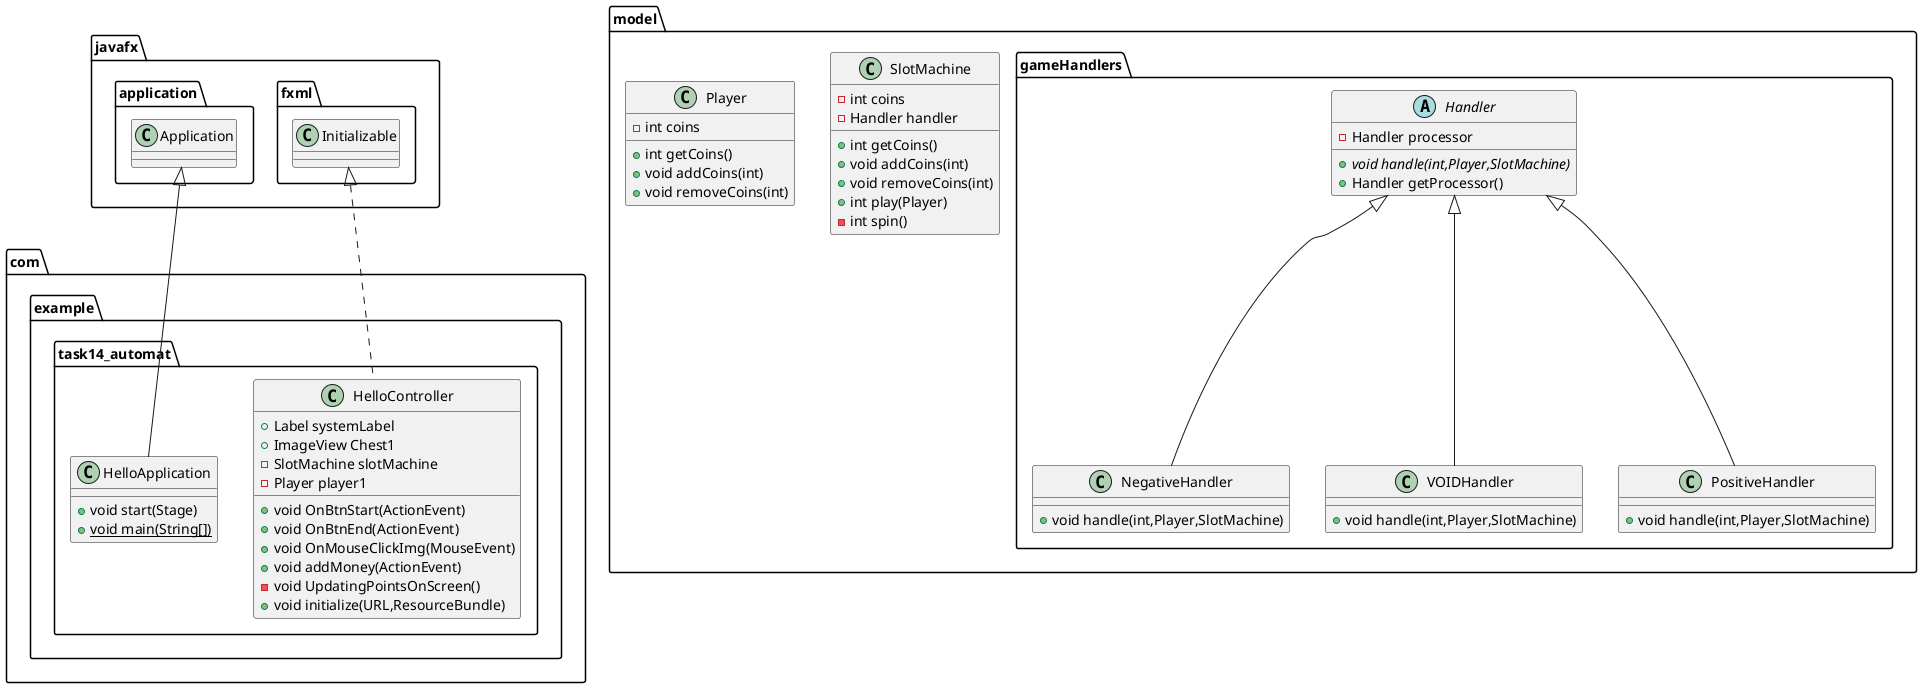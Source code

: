 @startuml
class com.example.task14_automat.HelloController {
+ Label systemLabel
+ ImageView Chest1
- SlotMachine slotMachine
- Player player1
+ void OnBtnStart(ActionEvent)
+ void OnBtnEnd(ActionEvent)
+ void OnMouseClickImg(MouseEvent)
+ void addMoney(ActionEvent)
- void UpdatingPointsOnScreen()
+ void initialize(URL,ResourceBundle)
}
class com.example.task14_automat.HelloApplication {
+ void start(Stage)
+ {static} void main(String[])
}
class model.gameHandlers.NegativeHandler {
+ void handle(int,Player,SlotMachine)
}
class model.SlotMachine {
- int coins
- Handler handler
+ int getCoins()
+ void addCoins(int)
+ void removeCoins(int)
+ int play(Player)
- int spin()
}
class model.gameHandlers.VOIDHandler {
+ void handle(int,Player,SlotMachine)
}
class model.Player {
- int coins
+ int getCoins()
+ void addCoins(int)
+ void removeCoins(int)
}
class model.gameHandlers.PositiveHandler {
+ void handle(int,Player,SlotMachine)
}
abstract class model.gameHandlers.Handler {
- Handler processor
+ {abstract}void handle(int,Player,SlotMachine)
+ Handler getProcessor()
}


javafx.fxml.Initializable <|.. com.example.task14_automat.HelloController
javafx.application.Application <|-- com.example.task14_automat.HelloApplication
model.gameHandlers.Handler <|-- model.gameHandlers.NegativeHandler
model.gameHandlers.Handler <|-- model.gameHandlers.VOIDHandler
model.gameHandlers.Handler <|-- model.gameHandlers.PositiveHandler
@enduml